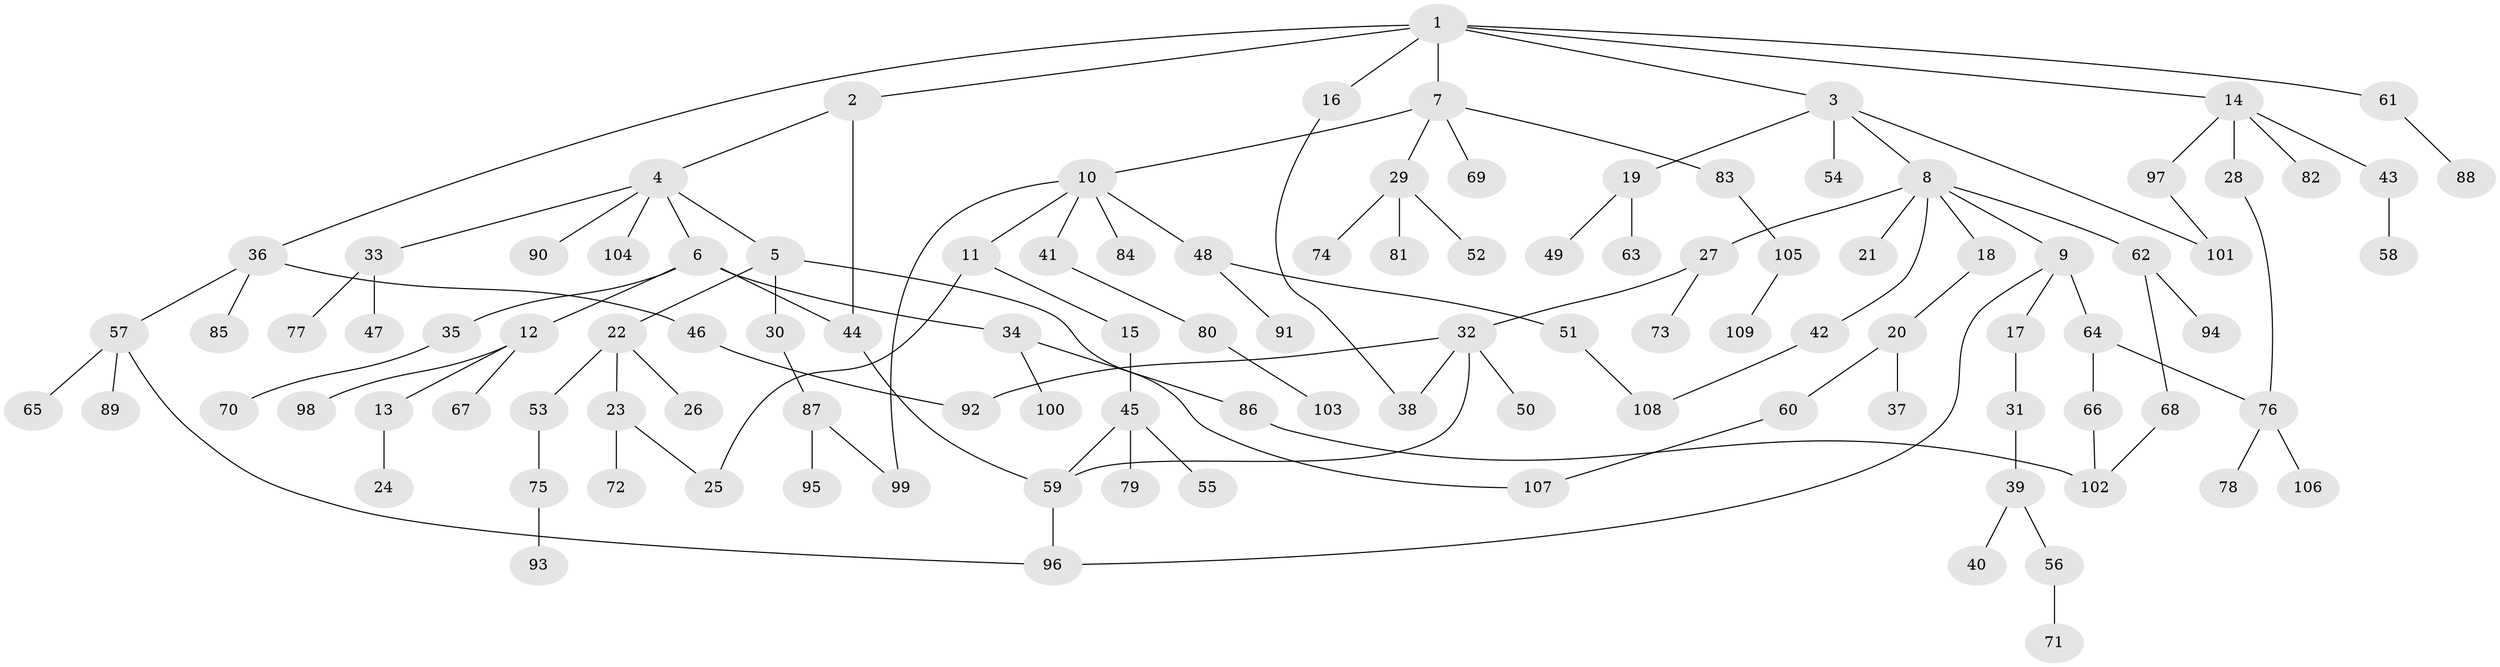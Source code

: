 // Generated by graph-tools (version 1.1) at 2025/25/03/09/25 03:25:31]
// undirected, 109 vertices, 123 edges
graph export_dot {
graph [start="1"]
  node [color=gray90,style=filled];
  1;
  2;
  3;
  4;
  5;
  6;
  7;
  8;
  9;
  10;
  11;
  12;
  13;
  14;
  15;
  16;
  17;
  18;
  19;
  20;
  21;
  22;
  23;
  24;
  25;
  26;
  27;
  28;
  29;
  30;
  31;
  32;
  33;
  34;
  35;
  36;
  37;
  38;
  39;
  40;
  41;
  42;
  43;
  44;
  45;
  46;
  47;
  48;
  49;
  50;
  51;
  52;
  53;
  54;
  55;
  56;
  57;
  58;
  59;
  60;
  61;
  62;
  63;
  64;
  65;
  66;
  67;
  68;
  69;
  70;
  71;
  72;
  73;
  74;
  75;
  76;
  77;
  78;
  79;
  80;
  81;
  82;
  83;
  84;
  85;
  86;
  87;
  88;
  89;
  90;
  91;
  92;
  93;
  94;
  95;
  96;
  97;
  98;
  99;
  100;
  101;
  102;
  103;
  104;
  105;
  106;
  107;
  108;
  109;
  1 -- 2;
  1 -- 3;
  1 -- 7;
  1 -- 14;
  1 -- 16;
  1 -- 36;
  1 -- 61;
  2 -- 4;
  2 -- 44;
  3 -- 8;
  3 -- 19;
  3 -- 54;
  3 -- 101;
  4 -- 5;
  4 -- 6;
  4 -- 33;
  4 -- 90;
  4 -- 104;
  5 -- 22;
  5 -- 30;
  5 -- 107;
  6 -- 12;
  6 -- 34;
  6 -- 35;
  6 -- 44;
  7 -- 10;
  7 -- 29;
  7 -- 69;
  7 -- 83;
  8 -- 9;
  8 -- 18;
  8 -- 21;
  8 -- 27;
  8 -- 42;
  8 -- 62;
  9 -- 17;
  9 -- 64;
  9 -- 96;
  10 -- 11;
  10 -- 41;
  10 -- 48;
  10 -- 84;
  10 -- 99;
  11 -- 15;
  11 -- 25;
  12 -- 13;
  12 -- 67;
  12 -- 98;
  13 -- 24;
  14 -- 28;
  14 -- 43;
  14 -- 82;
  14 -- 97;
  15 -- 45;
  16 -- 38;
  17 -- 31;
  18 -- 20;
  19 -- 49;
  19 -- 63;
  20 -- 37;
  20 -- 60;
  22 -- 23;
  22 -- 26;
  22 -- 53;
  23 -- 25;
  23 -- 72;
  27 -- 32;
  27 -- 73;
  28 -- 76;
  29 -- 52;
  29 -- 74;
  29 -- 81;
  30 -- 87;
  31 -- 39;
  32 -- 50;
  32 -- 92;
  32 -- 59;
  32 -- 38;
  33 -- 47;
  33 -- 77;
  34 -- 86;
  34 -- 100;
  35 -- 70;
  36 -- 46;
  36 -- 57;
  36 -- 85;
  39 -- 40;
  39 -- 56;
  41 -- 80;
  42 -- 108;
  43 -- 58;
  44 -- 59;
  45 -- 55;
  45 -- 59;
  45 -- 79;
  46 -- 92;
  48 -- 51;
  48 -- 91;
  51 -- 108;
  53 -- 75;
  56 -- 71;
  57 -- 65;
  57 -- 89;
  57 -- 96;
  59 -- 96;
  60 -- 107;
  61 -- 88;
  62 -- 68;
  62 -- 94;
  64 -- 66;
  64 -- 76;
  66 -- 102;
  68 -- 102;
  75 -- 93;
  76 -- 78;
  76 -- 106;
  80 -- 103;
  83 -- 105;
  86 -- 102;
  87 -- 95;
  87 -- 99;
  97 -- 101;
  105 -- 109;
}
